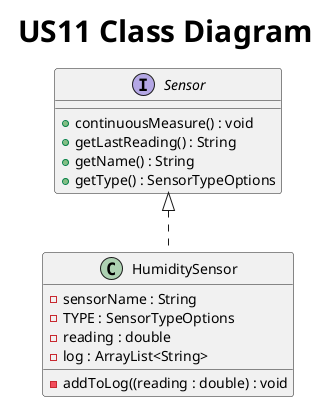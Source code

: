 @startuml
title <size: 30> US11 Class Diagram

interface Sensor {
    + continuousMeasure() : void
    + getLastReading() : String
    + getName() : String
    + getType() : SensorTypeOptions
}

class HumiditySensor{
    - sensorName : String
    - TYPE : SensorTypeOptions
    - reading : double
    - log : ArrayList<String>
    - addToLog((reading : double) : void
}

Sensor <|.. HumiditySensor

@enduml